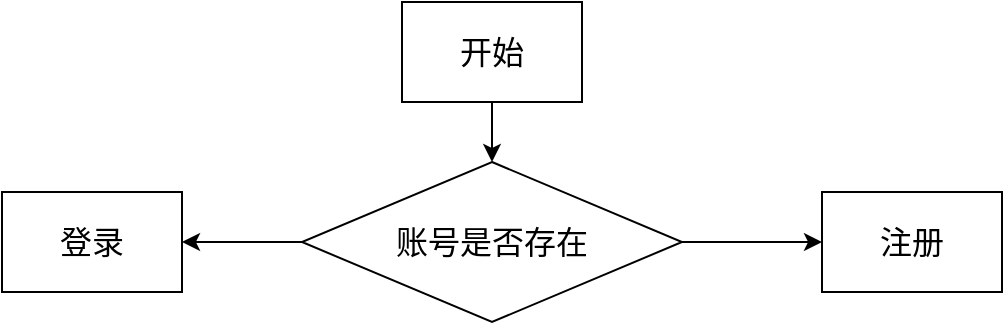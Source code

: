 <mxfile version="14.6.11" type="github"><diagram id="4HsHXw3ZQCSW11gquB9y" name="第 1 页"><mxGraphModel dx="1483" dy="760" grid="1" gridSize="10" guides="1" tooltips="1" connect="1" arrows="1" fold="1" page="1" pageScale="1" pageWidth="827" pageHeight="1169" math="0" shadow="0"><root><mxCell id="0"/><mxCell id="1" parent="0"/><mxCell id="jHOY7dcu4dNnJ-vpZBeA-3" value="" style="edgeStyle=orthogonalEdgeStyle;rounded=0;orthogonalLoop=1;jettySize=auto;html=1;" edge="1" parent="1" source="jHOY7dcu4dNnJ-vpZBeA-1" target="jHOY7dcu4dNnJ-vpZBeA-2"><mxGeometry relative="1" as="geometry"/></mxCell><mxCell id="jHOY7dcu4dNnJ-vpZBeA-1" value="&lt;font style=&quot;font-size: 16px&quot;&gt;开始&lt;/font&gt;" style="rounded=0;whiteSpace=wrap;html=1;sketch=0;shadow=0;glass=0;" vertex="1" parent="1"><mxGeometry x="330" y="40" width="90" height="50" as="geometry"/></mxCell><mxCell id="jHOY7dcu4dNnJ-vpZBeA-5" value="" style="edgeStyle=orthogonalEdgeStyle;rounded=0;orthogonalLoop=1;jettySize=auto;html=1;" edge="1" parent="1" source="jHOY7dcu4dNnJ-vpZBeA-2"><mxGeometry relative="1" as="geometry"><mxPoint x="220" y="160" as="targetPoint"/></mxGeometry></mxCell><mxCell id="jHOY7dcu4dNnJ-vpZBeA-8" value="" style="edgeStyle=orthogonalEdgeStyle;rounded=0;orthogonalLoop=1;jettySize=auto;html=1;" edge="1" parent="1" source="jHOY7dcu4dNnJ-vpZBeA-2" target="jHOY7dcu4dNnJ-vpZBeA-7"><mxGeometry relative="1" as="geometry"/></mxCell><mxCell id="jHOY7dcu4dNnJ-vpZBeA-2" value="&lt;font style=&quot;font-size: 16px&quot;&gt;账号是否存在&lt;/font&gt;" style="rhombus;whiteSpace=wrap;html=1;" vertex="1" parent="1"><mxGeometry x="280" y="120" width="190" height="80" as="geometry"/></mxCell><mxCell id="jHOY7dcu4dNnJ-vpZBeA-6" value="&lt;font style=&quot;font-size: 16px&quot;&gt;登录&lt;/font&gt;" style="rounded=0;whiteSpace=wrap;html=1;sketch=0;shadow=0;glass=0;" vertex="1" parent="1"><mxGeometry x="130" y="135" width="90" height="50" as="geometry"/></mxCell><mxCell id="jHOY7dcu4dNnJ-vpZBeA-7" value="&lt;font style=&quot;font-size: 16px&quot;&gt;注册&lt;/font&gt;" style="rounded=0;whiteSpace=wrap;html=1;sketch=0;shadow=0;glass=0;" vertex="1" parent="1"><mxGeometry x="540" y="135" width="90" height="50" as="geometry"/></mxCell></root></mxGraphModel></diagram></mxfile>